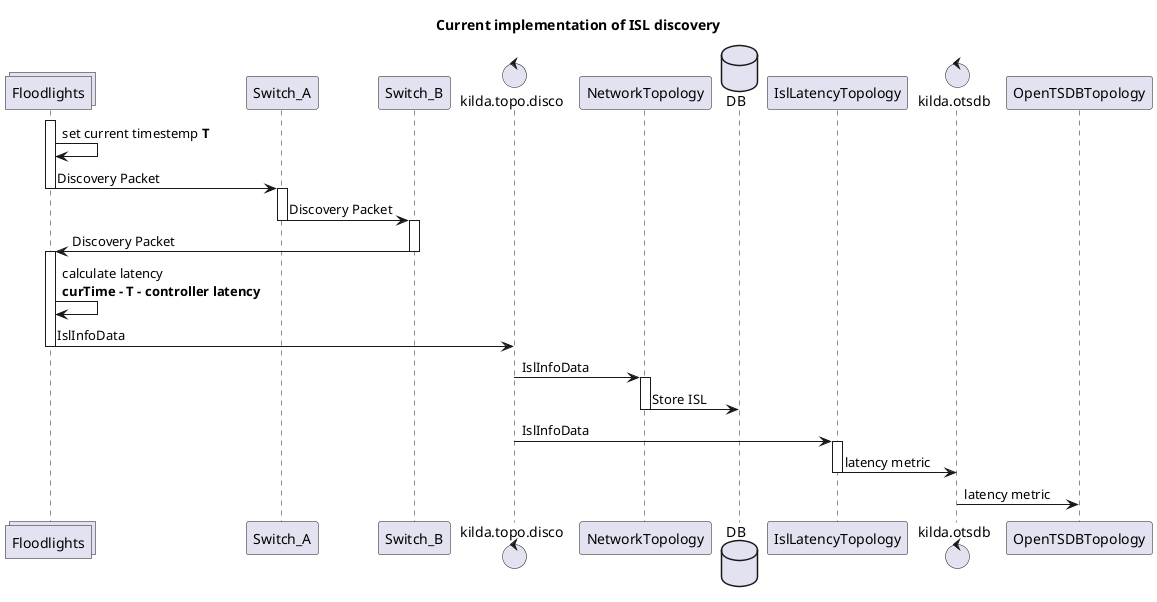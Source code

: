@startuml
title Current implementation of ISL discovery


collections Floodlights as FL
participant Switch_A as SWA
participant Switch_B as SWB
control kilda.topo.disco as DI
participant NetworkTopology as NT
database DB
participant IslLatencyTopology as ST
control kilda.otsdb as OTSDB
participant OpenTSDBTopology as OTOP


activate FL
FL -> FL : set current timestemp **T**
FL -> SWA : Discovery Packet
deactivate FL
activate SWA
SWA -> SWB : Discovery Packet
deactivate SWA
activate SWB
SWB -> FL : Discovery Packet
deactivate SWB
activate FL
FL -> FL : calculate latency \n**curTime - T - controller latency**
FL -> DI : IslInfoData
deactivate FL
DI -> NT : IslInfoData
activate NT
NT -> DB : Store ISL
deactivate NT

DI -> ST : IslInfoData
activate ST
ST -> OTSDB : latency metric
deactivate ST
OTSDB -> OTOP : latency metric

@enduml
